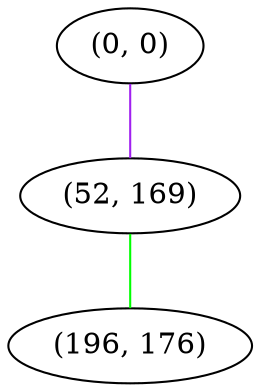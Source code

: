 graph "" {
"(0, 0)";
"(52, 169)";
"(196, 176)";
"(0, 0)" -- "(52, 169)"  [color=purple, key=0, weight=4];
"(52, 169)" -- "(196, 176)"  [color=green, key=0, weight=2];
}
